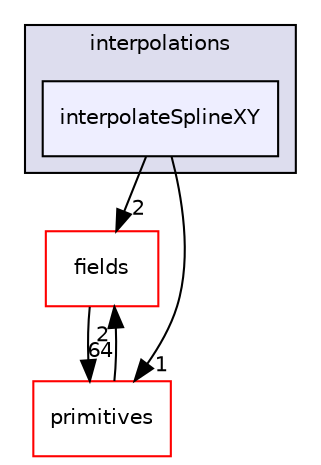 digraph "src/OpenFOAM/interpolations/interpolateSplineXY" {
  bgcolor=transparent;
  compound=true
  node [ fontsize="10", fontname="Helvetica"];
  edge [ labelfontsize="10", labelfontname="Helvetica"];
  subgraph clusterdir_e764f87aebd421bcba631b254777cd25 {
    graph [ bgcolor="#ddddee", pencolor="black", label="interpolations" fontname="Helvetica", fontsize="10", URL="dir_e764f87aebd421bcba631b254777cd25.html"]
  dir_b6b030d7166311d76fab0435b15dc48a [shape=box, label="interpolateSplineXY", style="filled", fillcolor="#eeeeff", pencolor="black", URL="dir_b6b030d7166311d76fab0435b15dc48a.html"];
  }
  dir_962442b8f989d5529fab5e0f0e4ffb74 [shape=box label="fields" color="red" URL="dir_962442b8f989d5529fab5e0f0e4ffb74.html"];
  dir_3e50f45338116b169052b428016851aa [shape=box label="primitives" color="red" URL="dir_3e50f45338116b169052b428016851aa.html"];
  dir_962442b8f989d5529fab5e0f0e4ffb74->dir_3e50f45338116b169052b428016851aa [headlabel="64", labeldistance=1.5 headhref="dir_002021_002325.html"];
  dir_b6b030d7166311d76fab0435b15dc48a->dir_962442b8f989d5529fab5e0f0e4ffb74 [headlabel="2", labeldistance=1.5 headhref="dir_002121_002021.html"];
  dir_b6b030d7166311d76fab0435b15dc48a->dir_3e50f45338116b169052b428016851aa [headlabel="1", labeldistance=1.5 headhref="dir_002121_002325.html"];
  dir_3e50f45338116b169052b428016851aa->dir_962442b8f989d5529fab5e0f0e4ffb74 [headlabel="2", labeldistance=1.5 headhref="dir_002325_002021.html"];
}
